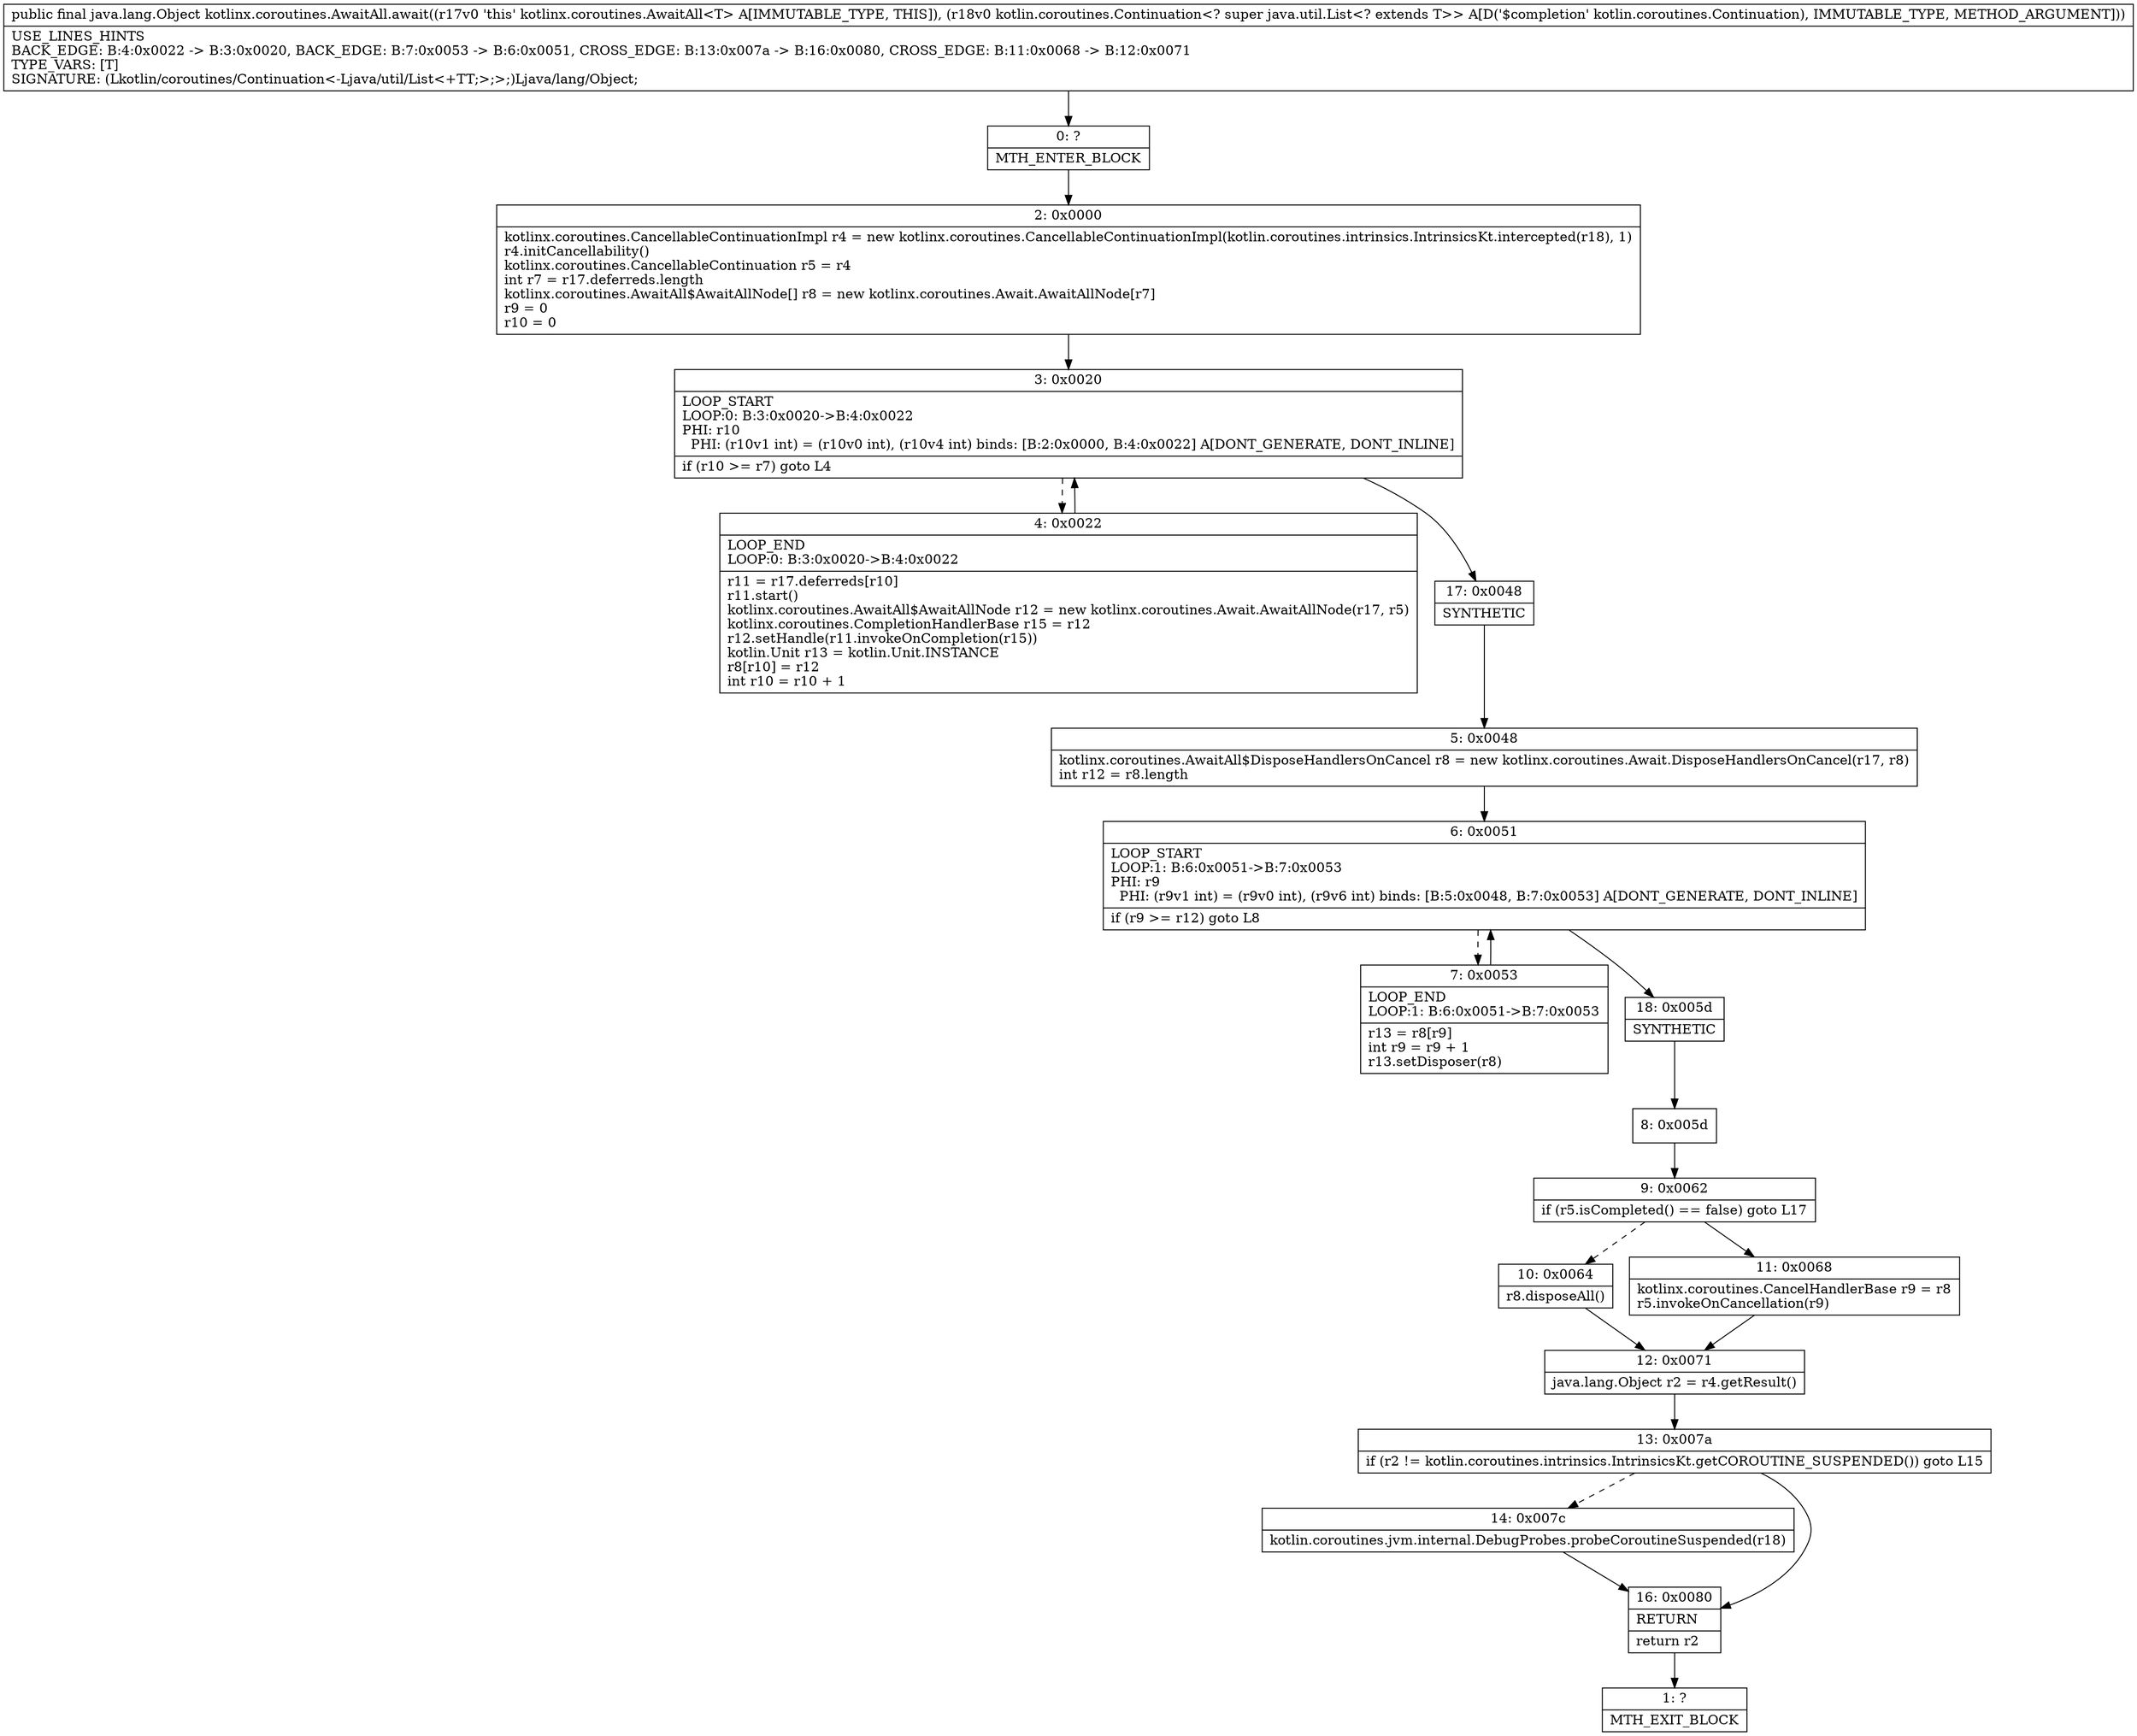 digraph "CFG forkotlinx.coroutines.AwaitAll.await(Lkotlin\/coroutines\/Continuation;)Ljava\/lang\/Object;" {
Node_0 [shape=record,label="{0\:\ ?|MTH_ENTER_BLOCK\l}"];
Node_2 [shape=record,label="{2\:\ 0x0000|kotlinx.coroutines.CancellableContinuationImpl r4 = new kotlinx.coroutines.CancellableContinuationImpl(kotlin.coroutines.intrinsics.IntrinsicsKt.intercepted(r18), 1)\lr4.initCancellability()\lkotlinx.coroutines.CancellableContinuation r5 = r4\lint r7 = r17.deferreds.length\lkotlinx.coroutines.AwaitAll$AwaitAllNode[] r8 = new kotlinx.coroutines.Await.AwaitAllNode[r7]\lr9 = 0\lr10 = 0\l}"];
Node_3 [shape=record,label="{3\:\ 0x0020|LOOP_START\lLOOP:0: B:3:0x0020\-\>B:4:0x0022\lPHI: r10 \l  PHI: (r10v1 int) = (r10v0 int), (r10v4 int) binds: [B:2:0x0000, B:4:0x0022] A[DONT_GENERATE, DONT_INLINE]\l|if (r10 \>= r7) goto L4\l}"];
Node_4 [shape=record,label="{4\:\ 0x0022|LOOP_END\lLOOP:0: B:3:0x0020\-\>B:4:0x0022\l|r11 = r17.deferreds[r10]\lr11.start()\lkotlinx.coroutines.AwaitAll$AwaitAllNode r12 = new kotlinx.coroutines.Await.AwaitAllNode(r17, r5)\lkotlinx.coroutines.CompletionHandlerBase r15 = r12\lr12.setHandle(r11.invokeOnCompletion(r15))\lkotlin.Unit r13 = kotlin.Unit.INSTANCE\lr8[r10] = r12\lint r10 = r10 + 1\l}"];
Node_17 [shape=record,label="{17\:\ 0x0048|SYNTHETIC\l}"];
Node_5 [shape=record,label="{5\:\ 0x0048|kotlinx.coroutines.AwaitAll$DisposeHandlersOnCancel r8 = new kotlinx.coroutines.Await.DisposeHandlersOnCancel(r17, r8)\lint r12 = r8.length\l}"];
Node_6 [shape=record,label="{6\:\ 0x0051|LOOP_START\lLOOP:1: B:6:0x0051\-\>B:7:0x0053\lPHI: r9 \l  PHI: (r9v1 int) = (r9v0 int), (r9v6 int) binds: [B:5:0x0048, B:7:0x0053] A[DONT_GENERATE, DONT_INLINE]\l|if (r9 \>= r12) goto L8\l}"];
Node_7 [shape=record,label="{7\:\ 0x0053|LOOP_END\lLOOP:1: B:6:0x0051\-\>B:7:0x0053\l|r13 = r8[r9]\lint r9 = r9 + 1\lr13.setDisposer(r8)\l}"];
Node_18 [shape=record,label="{18\:\ 0x005d|SYNTHETIC\l}"];
Node_8 [shape=record,label="{8\:\ 0x005d}"];
Node_9 [shape=record,label="{9\:\ 0x0062|if (r5.isCompleted() == false) goto L17\l}"];
Node_10 [shape=record,label="{10\:\ 0x0064|r8.disposeAll()\l}"];
Node_12 [shape=record,label="{12\:\ 0x0071|java.lang.Object r2 = r4.getResult()\l}"];
Node_13 [shape=record,label="{13\:\ 0x007a|if (r2 != kotlin.coroutines.intrinsics.IntrinsicsKt.getCOROUTINE_SUSPENDED()) goto L15\l}"];
Node_14 [shape=record,label="{14\:\ 0x007c|kotlin.coroutines.jvm.internal.DebugProbes.probeCoroutineSuspended(r18)\l}"];
Node_16 [shape=record,label="{16\:\ 0x0080|RETURN\l|return r2\l}"];
Node_1 [shape=record,label="{1\:\ ?|MTH_EXIT_BLOCK\l}"];
Node_11 [shape=record,label="{11\:\ 0x0068|kotlinx.coroutines.CancelHandlerBase r9 = r8\lr5.invokeOnCancellation(r9)\l}"];
MethodNode[shape=record,label="{public final java.lang.Object kotlinx.coroutines.AwaitAll.await((r17v0 'this' kotlinx.coroutines.AwaitAll\<T\> A[IMMUTABLE_TYPE, THIS]), (r18v0 kotlin.coroutines.Continuation\<? super java.util.List\<? extends T\>\> A[D('$completion' kotlin.coroutines.Continuation), IMMUTABLE_TYPE, METHOD_ARGUMENT]))  | USE_LINES_HINTS\lBACK_EDGE: B:4:0x0022 \-\> B:3:0x0020, BACK_EDGE: B:7:0x0053 \-\> B:6:0x0051, CROSS_EDGE: B:13:0x007a \-\> B:16:0x0080, CROSS_EDGE: B:11:0x0068 \-\> B:12:0x0071\lTYPE_VARS: [T]\lSIGNATURE: (Lkotlin\/coroutines\/Continuation\<\-Ljava\/util\/List\<+TT;\>;\>;)Ljava\/lang\/Object;\l}"];
MethodNode -> Node_0;Node_0 -> Node_2;
Node_2 -> Node_3;
Node_3 -> Node_4[style=dashed];
Node_3 -> Node_17;
Node_4 -> Node_3;
Node_17 -> Node_5;
Node_5 -> Node_6;
Node_6 -> Node_7[style=dashed];
Node_6 -> Node_18;
Node_7 -> Node_6;
Node_18 -> Node_8;
Node_8 -> Node_9;
Node_9 -> Node_10[style=dashed];
Node_9 -> Node_11;
Node_10 -> Node_12;
Node_12 -> Node_13;
Node_13 -> Node_14[style=dashed];
Node_13 -> Node_16;
Node_14 -> Node_16;
Node_16 -> Node_1;
Node_11 -> Node_12;
}

